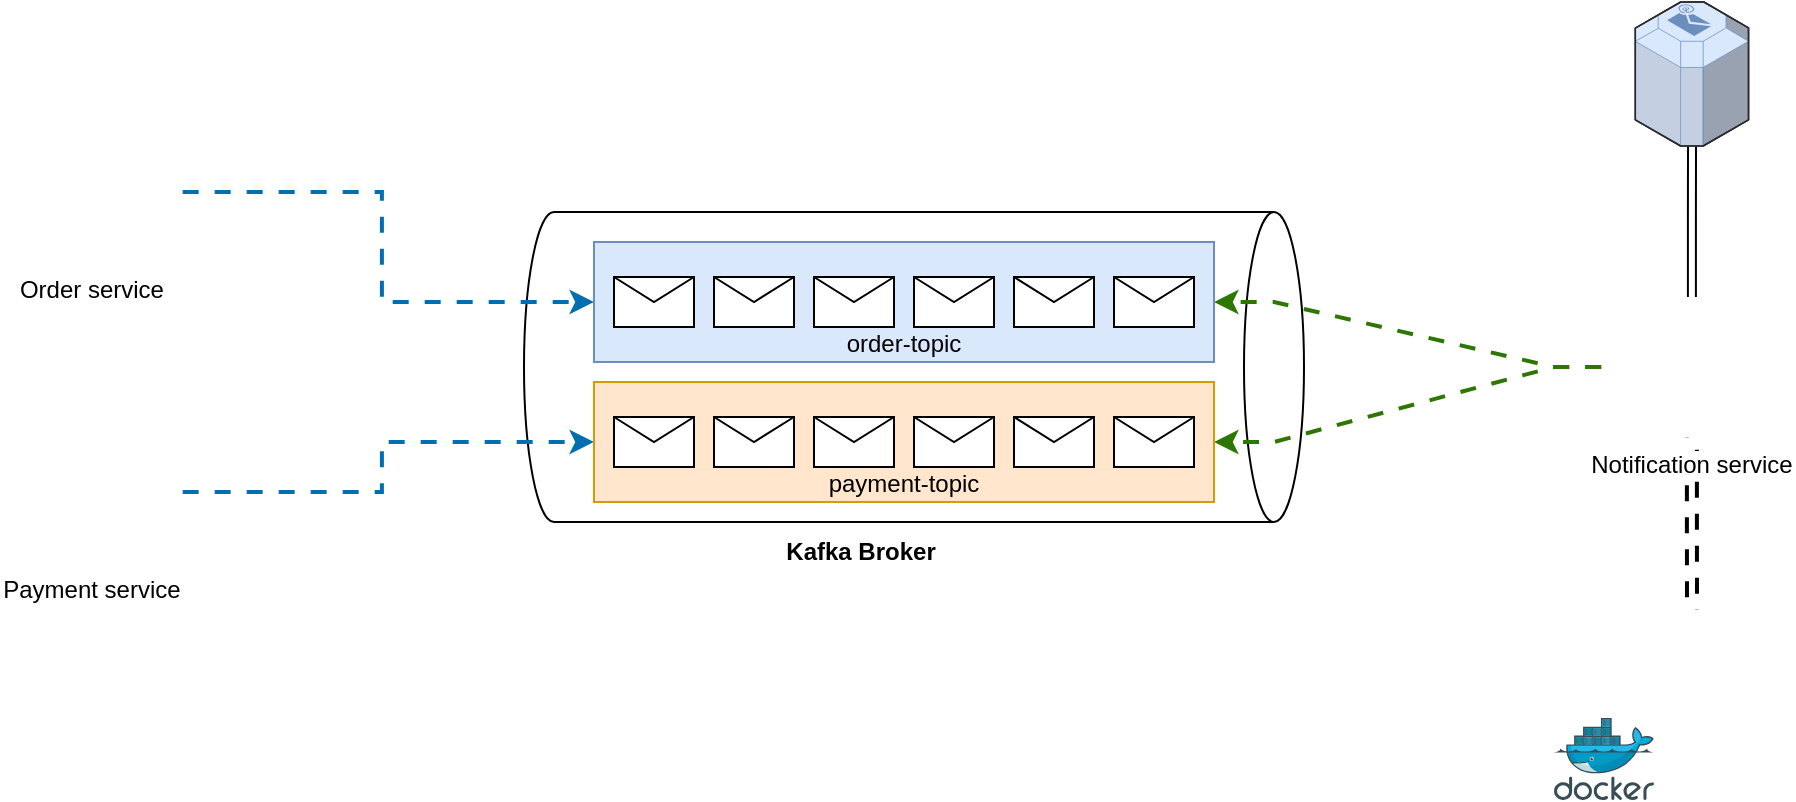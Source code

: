 <mxfile version="27.0.6">
  <diagram name="async-communication" id="xUhEDZO8ZiMwJajzulsk">
    <mxGraphModel dx="-654" dy="144" grid="0" gridSize="10" guides="0" tooltips="1" connect="0" arrows="0" fold="1" page="0" pageScale="1" pageWidth="1169" pageHeight="827" math="0" shadow="0">
      <root>
        <mxCell id="B8Z1G3kK7npDInEbD9tJ-0" />
        <mxCell id="B8Z1G3kK7npDInEbD9tJ-1" parent="B8Z1G3kK7npDInEbD9tJ-0" />
        <mxCell id="GHtyJ5mn8wVj7zlRt9Mc-0" value="" style="shape=cylinder3;whiteSpace=wrap;html=1;boundedLbl=1;backgroundOutline=1;size=15;rotation=90;" parent="B8Z1G3kK7npDInEbD9tJ-1" vertex="1">
          <mxGeometry x="2080.5" y="673.5" width="155" height="390" as="geometry" />
        </mxCell>
        <mxCell id="GHtyJ5mn8wVj7zlRt9Mc-1" style="edgeStyle=orthogonalEdgeStyle;rounded=0;orthogonalLoop=1;jettySize=auto;html=1;entryX=0;entryY=0.5;entryDx=0;entryDy=0;flowAnimation=1;strokeWidth=2;fillColor=#1ba1e2;strokeColor=#006EAF;" parent="B8Z1G3kK7npDInEbD9tJ-1" source="GHtyJ5mn8wVj7zlRt9Mc-2" target="GHtyJ5mn8wVj7zlRt9Mc-19" edge="1">
          <mxGeometry relative="1" as="geometry" />
        </mxCell>
        <mxCell id="GHtyJ5mn8wVj7zlRt9Mc-2" value="Order service" style="shape=image;verticalLabelPosition=bottom;labelBackgroundColor=default;verticalAlign=top;aspect=fixed;imageAspect=0;image=https://images.ctfassets.net/gt6dp23g0g38/5DqlQtFKecFlkqQ8YGDT2p/aa945b648f44dd872e9a1b89f7d203ef/springboot.png;" parent="B8Z1G3kK7npDInEbD9tJ-1" vertex="1">
          <mxGeometry x="1708" y="746" width="77.94" height="70" as="geometry" />
        </mxCell>
        <mxCell id="GHtyJ5mn8wVj7zlRt9Mc-3" style="edgeStyle=orthogonalEdgeStyle;rounded=0;orthogonalLoop=1;jettySize=auto;html=1;entryX=0;entryY=0.5;entryDx=0;entryDy=0;flowAnimation=1;strokeWidth=2;fillColor=#1ba1e2;strokeColor=#006EAF;" parent="B8Z1G3kK7npDInEbD9tJ-1" source="GHtyJ5mn8wVj7zlRt9Mc-4" target="GHtyJ5mn8wVj7zlRt9Mc-11" edge="1">
          <mxGeometry relative="1" as="geometry" />
        </mxCell>
        <mxCell id="GHtyJ5mn8wVj7zlRt9Mc-4" value="Payment service" style="shape=image;verticalLabelPosition=bottom;labelBackgroundColor=default;verticalAlign=top;aspect=fixed;imageAspect=0;image=https://images.ctfassets.net/gt6dp23g0g38/5DqlQtFKecFlkqQ8YGDT2p/aa945b648f44dd872e9a1b89f7d203ef/springboot.png;" parent="B8Z1G3kK7npDInEbD9tJ-1" vertex="1">
          <mxGeometry x="1708" y="896" width="77.94" height="70" as="geometry" />
        </mxCell>
        <mxCell id="GHtyJ5mn8wVj7zlRt9Mc-5" style="edgeStyle=entityRelationEdgeStyle;rounded=0;orthogonalLoop=1;jettySize=auto;html=1;entryX=1;entryY=0.5;entryDx=0;entryDy=0;flowAnimation=1;strokeWidth=2;fillColor=#60a917;strokeColor=#2D7600;" parent="B8Z1G3kK7npDInEbD9tJ-1" source="GHtyJ5mn8wVj7zlRt9Mc-9" target="GHtyJ5mn8wVj7zlRt9Mc-19" edge="1">
          <mxGeometry relative="1" as="geometry" />
        </mxCell>
        <mxCell id="GHtyJ5mn8wVj7zlRt9Mc-6" style="edgeStyle=entityRelationEdgeStyle;rounded=0;orthogonalLoop=1;jettySize=auto;html=1;entryX=1;entryY=0.5;entryDx=0;entryDy=0;flowAnimation=1;strokeWidth=2;fillColor=#60a917;strokeColor=#2D7600;" parent="B8Z1G3kK7npDInEbD9tJ-1" source="GHtyJ5mn8wVj7zlRt9Mc-9" target="GHtyJ5mn8wVj7zlRt9Mc-11" edge="1">
          <mxGeometry relative="1" as="geometry" />
        </mxCell>
        <mxCell id="GHtyJ5mn8wVj7zlRt9Mc-7" style="edgeStyle=orthogonalEdgeStyle;rounded=0;orthogonalLoop=1;jettySize=auto;html=1;shape=link;flowAnimation=1;strokeWidth=2;" parent="B8Z1G3kK7npDInEbD9tJ-1" source="GHtyJ5mn8wVj7zlRt9Mc-9" target="GHtyJ5mn8wVj7zlRt9Mc-27" edge="1">
          <mxGeometry relative="1" as="geometry" />
        </mxCell>
        <mxCell id="GHtyJ5mn8wVj7zlRt9Mc-8" style="edgeStyle=orthogonalEdgeStyle;rounded=0;orthogonalLoop=1;jettySize=auto;html=1;shape=link;" parent="B8Z1G3kK7npDInEbD9tJ-1" source="GHtyJ5mn8wVj7zlRt9Mc-9" target="GHtyJ5mn8wVj7zlRt9Mc-29" edge="1">
          <mxGeometry relative="1" as="geometry" />
        </mxCell>
        <mxCell id="GHtyJ5mn8wVj7zlRt9Mc-9" value="Notification service" style="shape=image;verticalLabelPosition=bottom;labelBackgroundColor=default;verticalAlign=top;aspect=fixed;imageAspect=0;image=https://images.ctfassets.net/gt6dp23g0g38/5DqlQtFKecFlkqQ8YGDT2p/aa945b648f44dd872e9a1b89f7d203ef/springboot.png;" parent="B8Z1G3kK7npDInEbD9tJ-1" vertex="1">
          <mxGeometry x="2508" y="833.5" width="77.94" height="70" as="geometry" />
        </mxCell>
        <mxCell id="GHtyJ5mn8wVj7zlRt9Mc-10" value="" style="group;fillColor=#dae8fc;strokeColor=#6c8ebf;container=0;" parent="B8Z1G3kK7npDInEbD9tJ-1" vertex="1" connectable="0">
          <mxGeometry x="1998" y="876" width="310" height="60" as="geometry" />
        </mxCell>
        <mxCell id="GHtyJ5mn8wVj7zlRt9Mc-11" value="payment-topic" style="rounded=0;whiteSpace=wrap;html=1;container=0;fillColor=#ffe6cc;strokeColor=#d79b00;verticalAlign=bottom;" parent="B8Z1G3kK7npDInEbD9tJ-1" vertex="1">
          <mxGeometry x="1998" y="876" width="310" height="60" as="geometry" />
        </mxCell>
        <mxCell id="GHtyJ5mn8wVj7zlRt9Mc-12" value="" style="shape=message;html=1;html=1;outlineConnect=0;labelPosition=center;verticalLabelPosition=bottom;align=center;verticalAlign=top;container=0;" parent="B8Z1G3kK7npDInEbD9tJ-1" vertex="1">
          <mxGeometry x="2008" y="893.5" width="40" height="25" as="geometry" />
        </mxCell>
        <mxCell id="GHtyJ5mn8wVj7zlRt9Mc-13" value="" style="shape=message;html=1;html=1;outlineConnect=0;labelPosition=center;verticalLabelPosition=bottom;align=center;verticalAlign=top;container=0;" parent="B8Z1G3kK7npDInEbD9tJ-1" vertex="1">
          <mxGeometry x="2058" y="893.5" width="40" height="25" as="geometry" />
        </mxCell>
        <mxCell id="GHtyJ5mn8wVj7zlRt9Mc-14" value="" style="shape=message;html=1;html=1;outlineConnect=0;labelPosition=center;verticalLabelPosition=bottom;align=center;verticalAlign=top;container=0;" parent="B8Z1G3kK7npDInEbD9tJ-1" vertex="1">
          <mxGeometry x="2108" y="893.5" width="40" height="25" as="geometry" />
        </mxCell>
        <mxCell id="GHtyJ5mn8wVj7zlRt9Mc-15" value="" style="shape=message;html=1;html=1;outlineConnect=0;labelPosition=center;verticalLabelPosition=bottom;align=center;verticalAlign=top;container=0;" parent="B8Z1G3kK7npDInEbD9tJ-1" vertex="1">
          <mxGeometry x="2158" y="893.5" width="40" height="25" as="geometry" />
        </mxCell>
        <mxCell id="GHtyJ5mn8wVj7zlRt9Mc-16" value="" style="shape=message;html=1;html=1;outlineConnect=0;labelPosition=center;verticalLabelPosition=bottom;align=center;verticalAlign=top;container=0;" parent="B8Z1G3kK7npDInEbD9tJ-1" vertex="1">
          <mxGeometry x="2208" y="893.5" width="40" height="25" as="geometry" />
        </mxCell>
        <mxCell id="GHtyJ5mn8wVj7zlRt9Mc-17" value="" style="shape=message;html=1;html=1;outlineConnect=0;labelPosition=center;verticalLabelPosition=bottom;align=center;verticalAlign=top;container=0;" parent="B8Z1G3kK7npDInEbD9tJ-1" vertex="1">
          <mxGeometry x="2258" y="893.5" width="40" height="25" as="geometry" />
        </mxCell>
        <mxCell id="GHtyJ5mn8wVj7zlRt9Mc-18" value="" style="group;fillColor=#dae8fc;strokeColor=#6c8ebf;container=0;" parent="B8Z1G3kK7npDInEbD9tJ-1" vertex="1" connectable="0">
          <mxGeometry x="1998" y="806" width="310" height="60" as="geometry" />
        </mxCell>
        <mxCell id="GHtyJ5mn8wVj7zlRt9Mc-19" value="order-topic" style="rounded=0;whiteSpace=wrap;html=1;container=0;fillColor=#dae8fc;strokeColor=#6c8ebf;verticalAlign=bottom;" parent="B8Z1G3kK7npDInEbD9tJ-1" vertex="1">
          <mxGeometry x="1998" y="806" width="310" height="60" as="geometry" />
        </mxCell>
        <mxCell id="GHtyJ5mn8wVj7zlRt9Mc-20" value="" style="shape=message;html=1;html=1;outlineConnect=0;labelPosition=center;verticalLabelPosition=bottom;align=center;verticalAlign=top;container=0;" parent="B8Z1G3kK7npDInEbD9tJ-1" vertex="1">
          <mxGeometry x="2008" y="823.5" width="40" height="25" as="geometry" />
        </mxCell>
        <mxCell id="GHtyJ5mn8wVj7zlRt9Mc-21" value="" style="shape=message;html=1;html=1;outlineConnect=0;labelPosition=center;verticalLabelPosition=bottom;align=center;verticalAlign=top;container=0;" parent="B8Z1G3kK7npDInEbD9tJ-1" vertex="1">
          <mxGeometry x="2058" y="823.5" width="40" height="25" as="geometry" />
        </mxCell>
        <mxCell id="GHtyJ5mn8wVj7zlRt9Mc-22" value="" style="shape=message;html=1;html=1;outlineConnect=0;labelPosition=center;verticalLabelPosition=bottom;align=center;verticalAlign=top;container=0;" parent="B8Z1G3kK7npDInEbD9tJ-1" vertex="1">
          <mxGeometry x="2108" y="823.5" width="40" height="25" as="geometry" />
        </mxCell>
        <mxCell id="GHtyJ5mn8wVj7zlRt9Mc-23" value="" style="shape=message;html=1;html=1;outlineConnect=0;labelPosition=center;verticalLabelPosition=bottom;align=center;verticalAlign=top;container=0;" parent="B8Z1G3kK7npDInEbD9tJ-1" vertex="1">
          <mxGeometry x="2158" y="823.5" width="40" height="25" as="geometry" />
        </mxCell>
        <mxCell id="GHtyJ5mn8wVj7zlRt9Mc-24" value="" style="shape=message;html=1;html=1;outlineConnect=0;labelPosition=center;verticalLabelPosition=bottom;align=center;verticalAlign=top;container=0;" parent="B8Z1G3kK7npDInEbD9tJ-1" vertex="1">
          <mxGeometry x="2208" y="823.5" width="40" height="25" as="geometry" />
        </mxCell>
        <mxCell id="GHtyJ5mn8wVj7zlRt9Mc-25" value="" style="shape=message;html=1;html=1;outlineConnect=0;labelPosition=center;verticalLabelPosition=bottom;align=center;verticalAlign=top;container=0;" parent="B8Z1G3kK7npDInEbD9tJ-1" vertex="1">
          <mxGeometry x="2258" y="823.5" width="40" height="25" as="geometry" />
        </mxCell>
        <mxCell id="GHtyJ5mn8wVj7zlRt9Mc-26" value="&lt;b&gt;Kafka Broker&lt;/b&gt;" style="text;html=1;align=center;verticalAlign=middle;resizable=0;points=[];autosize=1;strokeColor=none;fillColor=none;" parent="B8Z1G3kK7npDInEbD9tJ-1" vertex="1">
          <mxGeometry x="2080.5" y="946" width="100" height="30" as="geometry" />
        </mxCell>
        <mxCell id="GHtyJ5mn8wVj7zlRt9Mc-27" value="" style="shape=image;verticalLabelPosition=bottom;labelBackgroundColor=default;verticalAlign=top;aspect=fixed;imageAspect=0;image=https://www.opc-router.de/wp-content/uploads/2021/03/mongodb_thumbnail.png;" parent="B8Z1G3kK7npDInEbD9tJ-1" vertex="1">
          <mxGeometry x="2511.65" y="990" width="70.63" height="95" as="geometry" />
        </mxCell>
        <mxCell id="GHtyJ5mn8wVj7zlRt9Mc-28" value="" style="sketch=0;aspect=fixed;html=1;points=[];align=center;image;fontSize=12;image=img/lib/mscae/Docker.svg;fillColor=none;" parent="B8Z1G3kK7npDInEbD9tJ-1" vertex="1">
          <mxGeometry x="2478" y="1044" width="50" height="41" as="geometry" />
        </mxCell>
        <mxCell id="GHtyJ5mn8wVj7zlRt9Mc-29" value="" style="verticalLabelPosition=bottom;html=1;verticalAlign=top;strokeWidth=1;align=center;outlineConnect=0;dashed=0;outlineConnect=0;shape=mxgraph.aws3d.email_service;fillColor=#dae8fc;strokeColor=#6c8ebf;aspect=fixed;" parent="B8Z1G3kK7npDInEbD9tJ-1" vertex="1">
          <mxGeometry x="2518.65" y="686" width="56.62" height="72" as="geometry" />
        </mxCell>
      </root>
    </mxGraphModel>
  </diagram>
</mxfile>
